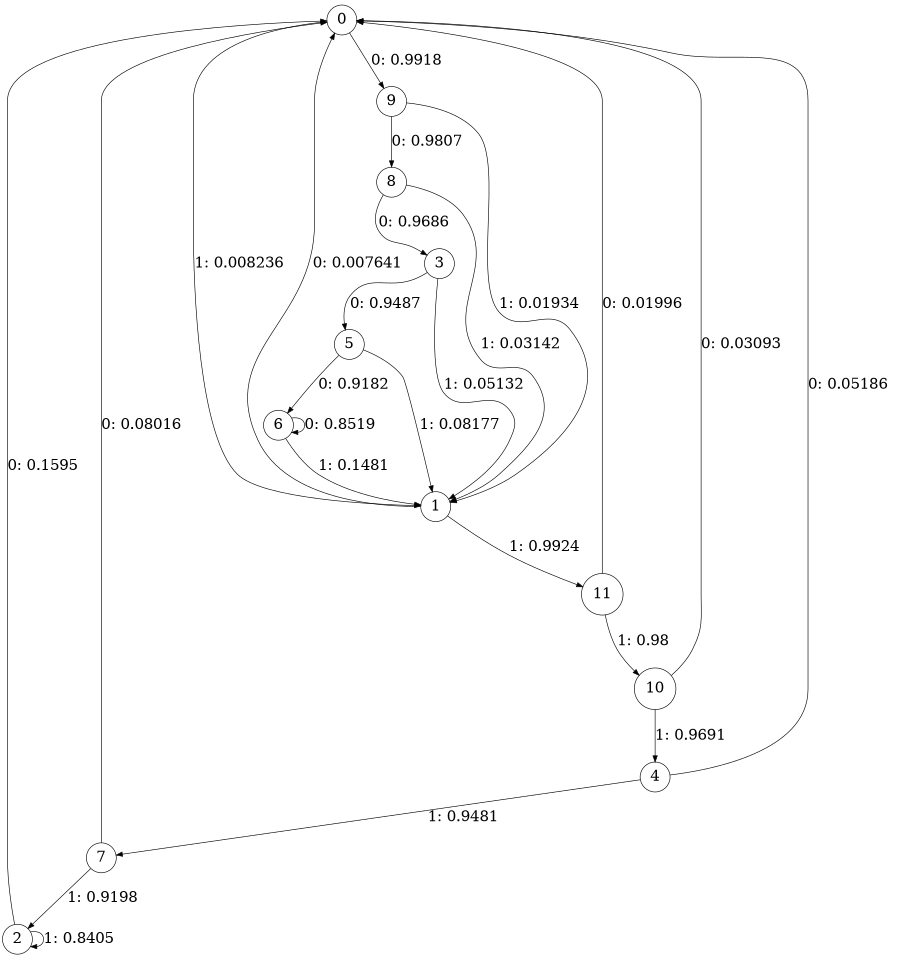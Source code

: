 digraph "ch1_both_L6" {
size = "6,8.5";
ratio = "fill";
node [shape = circle];
node [fontsize = 24];
edge [fontsize = 24];
0 -> 9 [label = "0: 0.9918   "];
0 -> 1 [label = "1: 0.008236  "];
1 -> 0 [label = "0: 0.007641  "];
1 -> 11 [label = "1: 0.9924   "];
2 -> 0 [label = "0: 0.1595   "];
2 -> 2 [label = "1: 0.8405   "];
3 -> 5 [label = "0: 0.9487   "];
3 -> 1 [label = "1: 0.05132  "];
4 -> 0 [label = "0: 0.05186  "];
4 -> 7 [label = "1: 0.9481   "];
5 -> 6 [label = "0: 0.9182   "];
5 -> 1 [label = "1: 0.08177  "];
6 -> 6 [label = "0: 0.8519   "];
6 -> 1 [label = "1: 0.1481   "];
7 -> 0 [label = "0: 0.08016  "];
7 -> 2 [label = "1: 0.9198   "];
8 -> 3 [label = "0: 0.9686   "];
8 -> 1 [label = "1: 0.03142  "];
9 -> 8 [label = "0: 0.9807   "];
9 -> 1 [label = "1: 0.01934  "];
10 -> 0 [label = "0: 0.03093  "];
10 -> 4 [label = "1: 0.9691   "];
11 -> 0 [label = "0: 0.01996  "];
11 -> 10 [label = "1: 0.98     "];
}